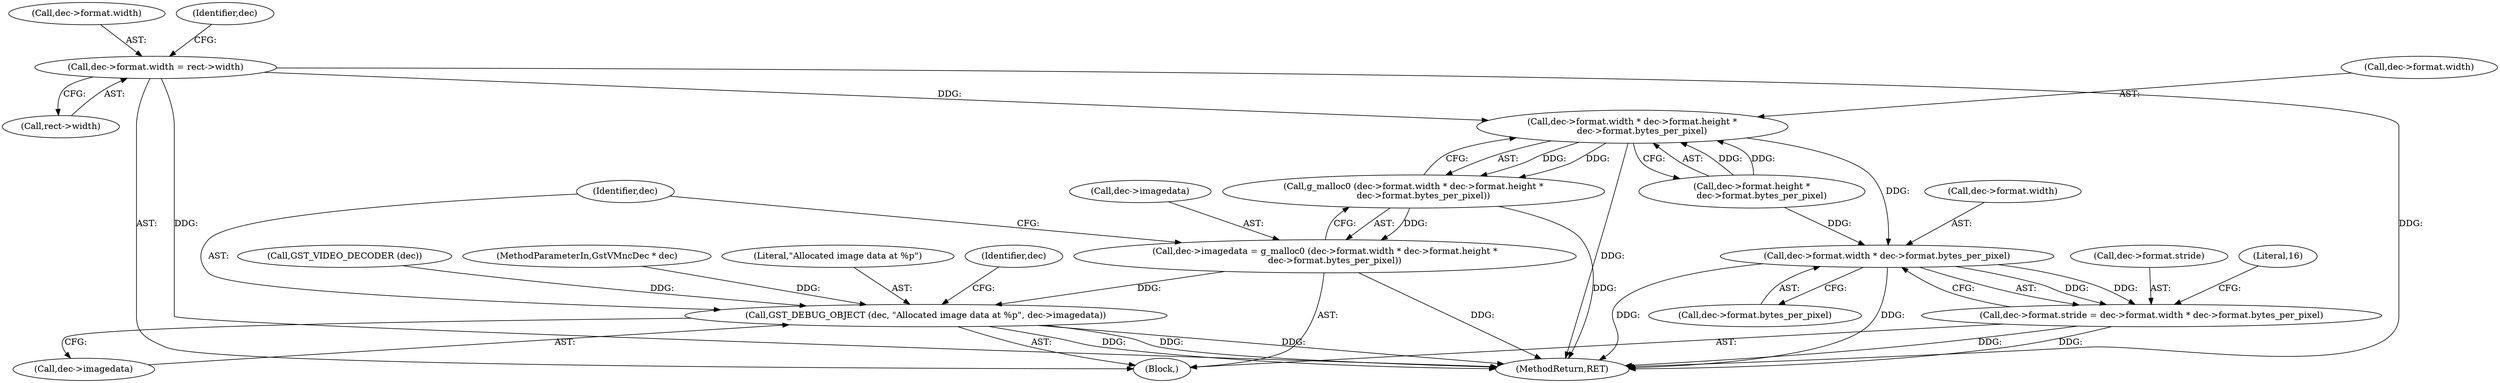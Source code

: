 digraph "0_gstreamer_4cb1bcf1422bbcd79c0f683edb7ee85e3f7a31fe_0@pointer" {
"1000252" [label="(Call,dec->format.width = rect->width)"];
"1000477" [label="(Call,dec->format.width * dec->format.height *\n       dec->format.bytes_per_pixel)"];
"1000476" [label="(Call,g_malloc0 (dec->format.width * dec->format.height *\n       dec->format.bytes_per_pixel))"];
"1000472" [label="(Call,dec->imagedata = g_malloc0 (dec->format.width * dec->format.height *\n       dec->format.bytes_per_pixel))"];
"1000494" [label="(Call,GST_DEBUG_OBJECT (dec, \"Allocated image data at %p\", dec->imagedata))"];
"1000506" [label="(Call,dec->format.width * dec->format.bytes_per_pixel)"];
"1000500" [label="(Call,dec->format.stride = dec->format.width * dec->format.bytes_per_pixel)"];
"1000512" [label="(Call,dec->format.bytes_per_pixel)"];
"1000501" [label="(Call,dec->format.stride)"];
"1000110" [label="(MethodParameterIn,GstVMncDec * dec)"];
"1000253" [label="(Call,dec->format.width)"];
"1000496" [label="(Literal,\"Allocated image data at %p\")"];
"1000506" [label="(Call,dec->format.width * dec->format.bytes_per_pixel)"];
"1000483" [label="(Call,dec->format.height *\n       dec->format.bytes_per_pixel)"];
"1000472" [label="(Call,dec->imagedata = g_malloc0 (dec->format.width * dec->format.height *\n       dec->format.bytes_per_pixel))"];
"1000503" [label="(Identifier,dec)"];
"1000518" [label="(Literal,16)"];
"1000477" [label="(Call,dec->format.width * dec->format.height *\n       dec->format.bytes_per_pixel)"];
"1000497" [label="(Call,dec->imagedata)"];
"1000476" [label="(Call,g_malloc0 (dec->format.width * dec->format.height *\n       dec->format.bytes_per_pixel))"];
"1000252" [label="(Call,dec->format.width = rect->width)"];
"1000454" [label="(Call,GST_VIDEO_DECODER (dec))"];
"1000473" [label="(Call,dec->imagedata)"];
"1000494" [label="(Call,GST_DEBUG_OBJECT (dec, \"Allocated image data at %p\", dec->imagedata))"];
"1000478" [label="(Call,dec->format.width)"];
"1000264" [label="(Identifier,dec)"];
"1000258" [label="(Call,rect->width)"];
"1000115" [label="(Block,)"];
"1000507" [label="(Call,dec->format.width)"];
"1000495" [label="(Identifier,dec)"];
"1000500" [label="(Call,dec->format.stride = dec->format.width * dec->format.bytes_per_pixel)"];
"1000519" [label="(MethodReturn,RET)"];
"1000252" -> "1000115"  [label="AST: "];
"1000252" -> "1000258"  [label="CFG: "];
"1000253" -> "1000252"  [label="AST: "];
"1000258" -> "1000252"  [label="AST: "];
"1000264" -> "1000252"  [label="CFG: "];
"1000252" -> "1000519"  [label="DDG: "];
"1000252" -> "1000519"  [label="DDG: "];
"1000252" -> "1000477"  [label="DDG: "];
"1000477" -> "1000476"  [label="AST: "];
"1000477" -> "1000483"  [label="CFG: "];
"1000478" -> "1000477"  [label="AST: "];
"1000483" -> "1000477"  [label="AST: "];
"1000476" -> "1000477"  [label="CFG: "];
"1000477" -> "1000519"  [label="DDG: "];
"1000477" -> "1000476"  [label="DDG: "];
"1000477" -> "1000476"  [label="DDG: "];
"1000483" -> "1000477"  [label="DDG: "];
"1000483" -> "1000477"  [label="DDG: "];
"1000477" -> "1000506"  [label="DDG: "];
"1000476" -> "1000472"  [label="AST: "];
"1000472" -> "1000476"  [label="CFG: "];
"1000476" -> "1000519"  [label="DDG: "];
"1000476" -> "1000472"  [label="DDG: "];
"1000472" -> "1000115"  [label="AST: "];
"1000473" -> "1000472"  [label="AST: "];
"1000495" -> "1000472"  [label="CFG: "];
"1000472" -> "1000519"  [label="DDG: "];
"1000472" -> "1000494"  [label="DDG: "];
"1000494" -> "1000115"  [label="AST: "];
"1000494" -> "1000497"  [label="CFG: "];
"1000495" -> "1000494"  [label="AST: "];
"1000496" -> "1000494"  [label="AST: "];
"1000497" -> "1000494"  [label="AST: "];
"1000503" -> "1000494"  [label="CFG: "];
"1000494" -> "1000519"  [label="DDG: "];
"1000494" -> "1000519"  [label="DDG: "];
"1000494" -> "1000519"  [label="DDG: "];
"1000454" -> "1000494"  [label="DDG: "];
"1000110" -> "1000494"  [label="DDG: "];
"1000506" -> "1000500"  [label="AST: "];
"1000506" -> "1000512"  [label="CFG: "];
"1000507" -> "1000506"  [label="AST: "];
"1000512" -> "1000506"  [label="AST: "];
"1000500" -> "1000506"  [label="CFG: "];
"1000506" -> "1000519"  [label="DDG: "];
"1000506" -> "1000519"  [label="DDG: "];
"1000506" -> "1000500"  [label="DDG: "];
"1000506" -> "1000500"  [label="DDG: "];
"1000483" -> "1000506"  [label="DDG: "];
"1000500" -> "1000115"  [label="AST: "];
"1000501" -> "1000500"  [label="AST: "];
"1000518" -> "1000500"  [label="CFG: "];
"1000500" -> "1000519"  [label="DDG: "];
"1000500" -> "1000519"  [label="DDG: "];
}
